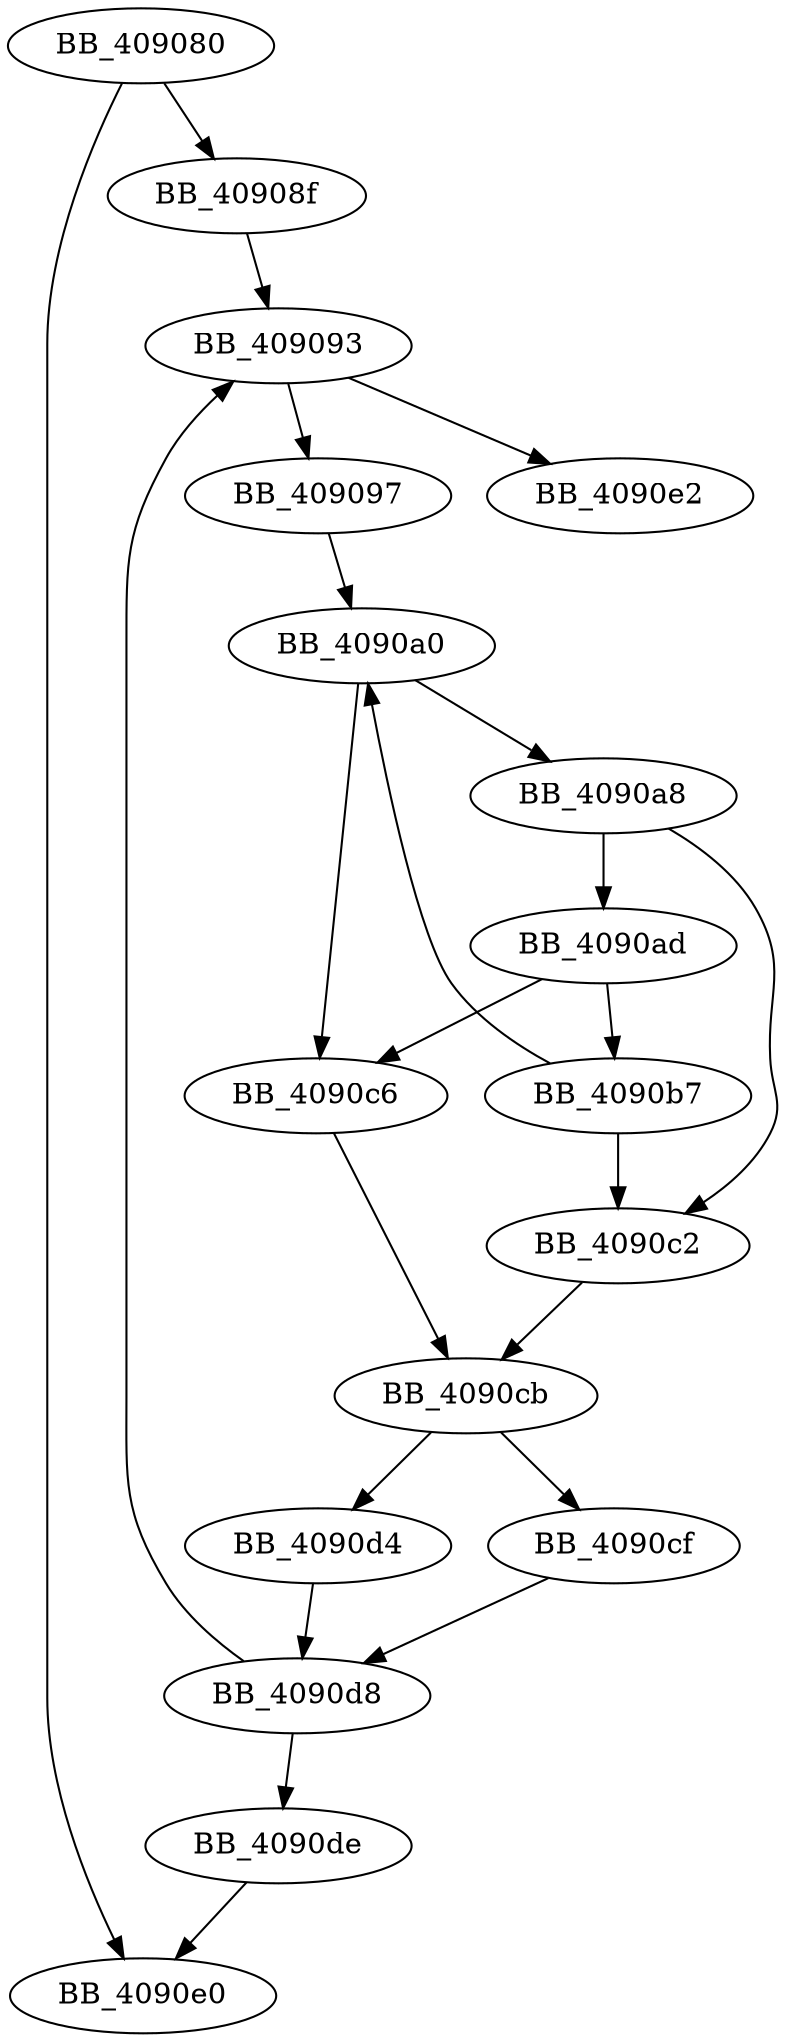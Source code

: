 DiGraph sub_409080{
BB_409080->BB_40908f
BB_409080->BB_4090e0
BB_40908f->BB_409093
BB_409093->BB_409097
BB_409093->BB_4090e2
BB_409097->BB_4090a0
BB_4090a0->BB_4090a8
BB_4090a0->BB_4090c6
BB_4090a8->BB_4090ad
BB_4090a8->BB_4090c2
BB_4090ad->BB_4090b7
BB_4090ad->BB_4090c6
BB_4090b7->BB_4090a0
BB_4090b7->BB_4090c2
BB_4090c2->BB_4090cb
BB_4090c6->BB_4090cb
BB_4090cb->BB_4090cf
BB_4090cb->BB_4090d4
BB_4090cf->BB_4090d8
BB_4090d4->BB_4090d8
BB_4090d8->BB_409093
BB_4090d8->BB_4090de
BB_4090de->BB_4090e0
}
